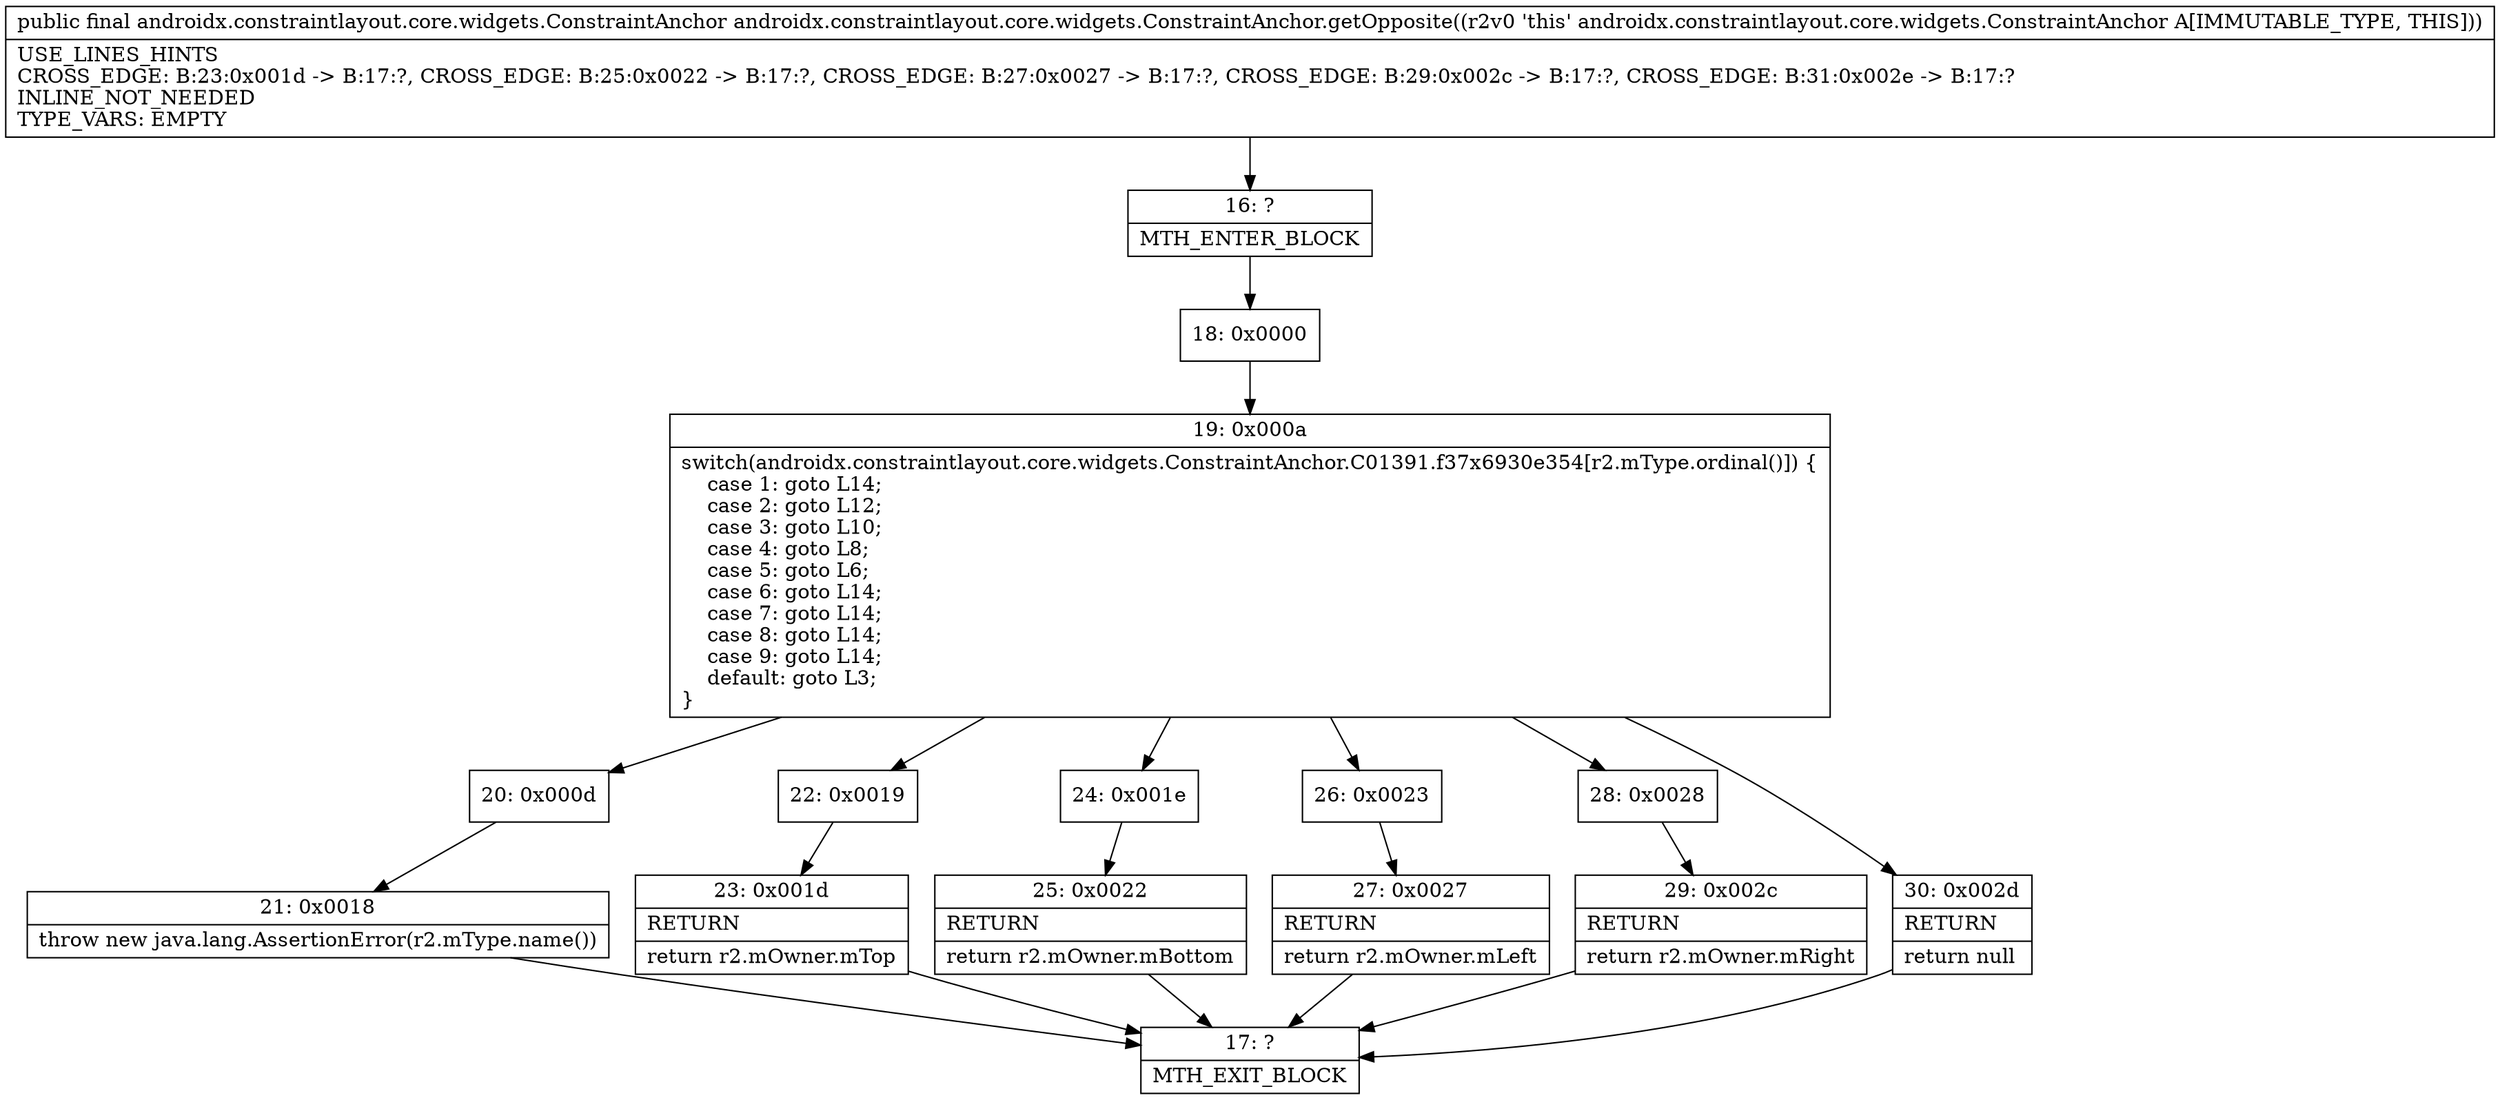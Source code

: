 digraph "CFG forandroidx.constraintlayout.core.widgets.ConstraintAnchor.getOpposite()Landroidx\/constraintlayout\/core\/widgets\/ConstraintAnchor;" {
Node_16 [shape=record,label="{16\:\ ?|MTH_ENTER_BLOCK\l}"];
Node_18 [shape=record,label="{18\:\ 0x0000}"];
Node_19 [shape=record,label="{19\:\ 0x000a|switch(androidx.constraintlayout.core.widgets.ConstraintAnchor.C01391.f37x6930e354[r2.mType.ordinal()]) \{\l    case 1: goto L14;\l    case 2: goto L12;\l    case 3: goto L10;\l    case 4: goto L8;\l    case 5: goto L6;\l    case 6: goto L14;\l    case 7: goto L14;\l    case 8: goto L14;\l    case 9: goto L14;\l    default: goto L3;\l\}\l}"];
Node_20 [shape=record,label="{20\:\ 0x000d}"];
Node_21 [shape=record,label="{21\:\ 0x0018|throw new java.lang.AssertionError(r2.mType.name())\l}"];
Node_17 [shape=record,label="{17\:\ ?|MTH_EXIT_BLOCK\l}"];
Node_22 [shape=record,label="{22\:\ 0x0019}"];
Node_23 [shape=record,label="{23\:\ 0x001d|RETURN\l|return r2.mOwner.mTop\l}"];
Node_24 [shape=record,label="{24\:\ 0x001e}"];
Node_25 [shape=record,label="{25\:\ 0x0022|RETURN\l|return r2.mOwner.mBottom\l}"];
Node_26 [shape=record,label="{26\:\ 0x0023}"];
Node_27 [shape=record,label="{27\:\ 0x0027|RETURN\l|return r2.mOwner.mLeft\l}"];
Node_28 [shape=record,label="{28\:\ 0x0028}"];
Node_29 [shape=record,label="{29\:\ 0x002c|RETURN\l|return r2.mOwner.mRight\l}"];
Node_30 [shape=record,label="{30\:\ 0x002d|RETURN\l|return null\l}"];
MethodNode[shape=record,label="{public final androidx.constraintlayout.core.widgets.ConstraintAnchor androidx.constraintlayout.core.widgets.ConstraintAnchor.getOpposite((r2v0 'this' androidx.constraintlayout.core.widgets.ConstraintAnchor A[IMMUTABLE_TYPE, THIS]))  | USE_LINES_HINTS\lCROSS_EDGE: B:23:0x001d \-\> B:17:?, CROSS_EDGE: B:25:0x0022 \-\> B:17:?, CROSS_EDGE: B:27:0x0027 \-\> B:17:?, CROSS_EDGE: B:29:0x002c \-\> B:17:?, CROSS_EDGE: B:31:0x002e \-\> B:17:?\lINLINE_NOT_NEEDED\lTYPE_VARS: EMPTY\l}"];
MethodNode -> Node_16;Node_16 -> Node_18;
Node_18 -> Node_19;
Node_19 -> Node_20;
Node_19 -> Node_22;
Node_19 -> Node_24;
Node_19 -> Node_26;
Node_19 -> Node_28;
Node_19 -> Node_30;
Node_20 -> Node_21;
Node_21 -> Node_17;
Node_22 -> Node_23;
Node_23 -> Node_17;
Node_24 -> Node_25;
Node_25 -> Node_17;
Node_26 -> Node_27;
Node_27 -> Node_17;
Node_28 -> Node_29;
Node_29 -> Node_17;
Node_30 -> Node_17;
}

